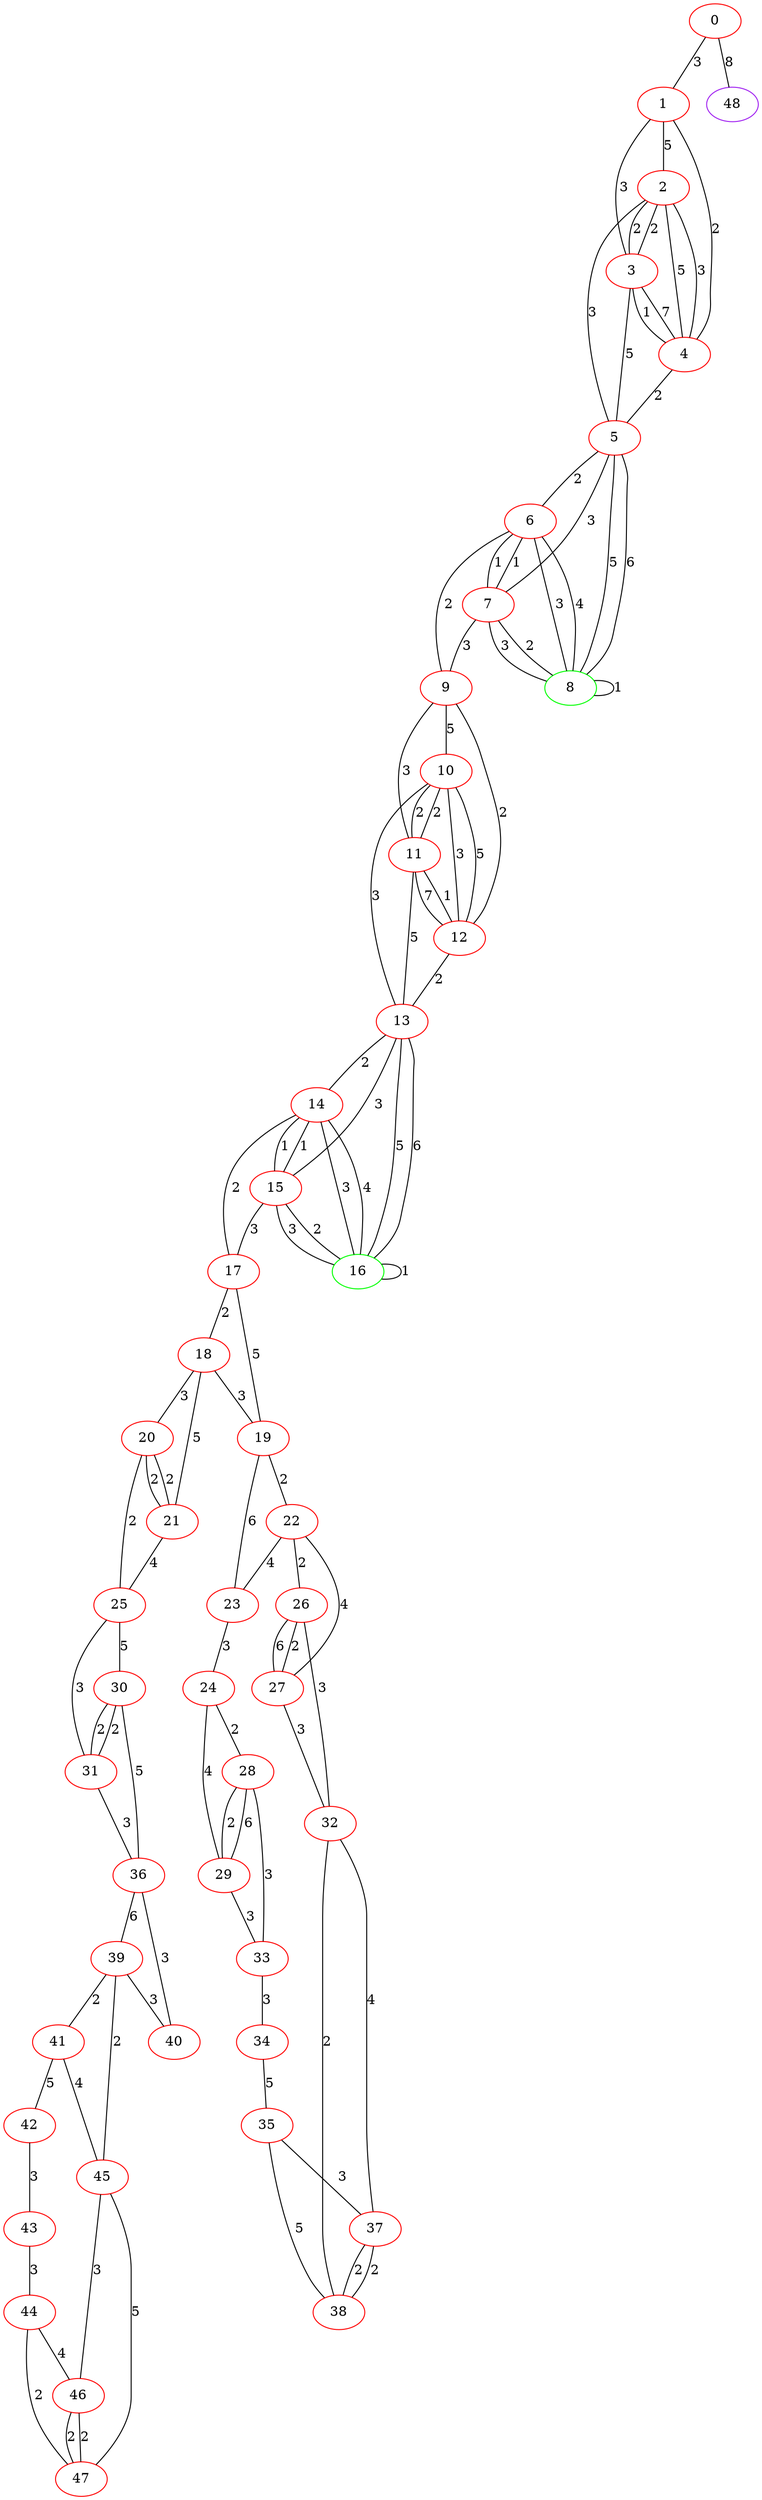graph "" {
0 [color=red, weight=1];
1 [color=red, weight=1];
2 [color=red, weight=1];
3 [color=red, weight=1];
4 [color=red, weight=1];
5 [color=red, weight=1];
6 [color=red, weight=1];
7 [color=red, weight=1];
8 [color=green, weight=2];
9 [color=red, weight=1];
10 [color=red, weight=1];
11 [color=red, weight=1];
12 [color=red, weight=1];
13 [color=red, weight=1];
14 [color=red, weight=1];
15 [color=red, weight=1];
16 [color=green, weight=2];
17 [color=red, weight=1];
18 [color=red, weight=1];
19 [color=red, weight=1];
20 [color=red, weight=1];
21 [color=red, weight=1];
22 [color=red, weight=1];
23 [color=red, weight=1];
24 [color=red, weight=1];
25 [color=red, weight=1];
26 [color=red, weight=1];
27 [color=red, weight=1];
28 [color=red, weight=1];
29 [color=red, weight=1];
30 [color=red, weight=1];
31 [color=red, weight=1];
32 [color=red, weight=1];
33 [color=red, weight=1];
34 [color=red, weight=1];
35 [color=red, weight=1];
36 [color=red, weight=1];
37 [color=red, weight=1];
38 [color=red, weight=1];
39 [color=red, weight=1];
40 [color=red, weight=1];
41 [color=red, weight=1];
42 [color=red, weight=1];
43 [color=red, weight=1];
44 [color=red, weight=1];
45 [color=red, weight=1];
46 [color=red, weight=1];
47 [color=red, weight=1];
48 [color=purple, weight=4];
0 -- 48  [key=0, label=8];
0 -- 1  [key=0, label=3];
1 -- 2  [key=0, label=5];
1 -- 3  [key=0, label=3];
1 -- 4  [key=0, label=2];
2 -- 3  [key=0, label=2];
2 -- 3  [key=1, label=2];
2 -- 4  [key=0, label=5];
2 -- 4  [key=1, label=3];
2 -- 5  [key=0, label=3];
3 -- 4  [key=0, label=7];
3 -- 4  [key=1, label=1];
3 -- 5  [key=0, label=5];
4 -- 5  [key=0, label=2];
5 -- 6  [key=0, label=2];
5 -- 7  [key=0, label=3];
5 -- 8  [key=0, label=5];
5 -- 8  [key=1, label=6];
6 -- 8  [key=0, label=3];
6 -- 8  [key=1, label=4];
6 -- 9  [key=0, label=2];
6 -- 7  [key=0, label=1];
6 -- 7  [key=1, label=1];
7 -- 8  [key=0, label=2];
7 -- 8  [key=1, label=3];
7 -- 9  [key=0, label=3];
8 -- 8  [key=0, label=1];
9 -- 10  [key=0, label=5];
9 -- 11  [key=0, label=3];
9 -- 12  [key=0, label=2];
10 -- 11  [key=0, label=2];
10 -- 11  [key=1, label=2];
10 -- 12  [key=0, label=3];
10 -- 12  [key=1, label=5];
10 -- 13  [key=0, label=3];
11 -- 12  [key=0, label=1];
11 -- 12  [key=1, label=7];
11 -- 13  [key=0, label=5];
12 -- 13  [key=0, label=2];
13 -- 14  [key=0, label=2];
13 -- 15  [key=0, label=3];
13 -- 16  [key=0, label=5];
13 -- 16  [key=1, label=6];
14 -- 16  [key=0, label=3];
14 -- 16  [key=1, label=4];
14 -- 17  [key=0, label=2];
14 -- 15  [key=0, label=1];
14 -- 15  [key=1, label=1];
15 -- 16  [key=0, label=2];
15 -- 16  [key=1, label=3];
15 -- 17  [key=0, label=3];
16 -- 16  [key=0, label=1];
17 -- 18  [key=0, label=2];
17 -- 19  [key=0, label=5];
18 -- 19  [key=0, label=3];
18 -- 20  [key=0, label=3];
18 -- 21  [key=0, label=5];
19 -- 22  [key=0, label=2];
19 -- 23  [key=0, label=6];
20 -- 25  [key=0, label=2];
20 -- 21  [key=0, label=2];
20 -- 21  [key=1, label=2];
21 -- 25  [key=0, label=4];
22 -- 26  [key=0, label=2];
22 -- 27  [key=0, label=4];
22 -- 23  [key=0, label=4];
23 -- 24  [key=0, label=3];
24 -- 28  [key=0, label=2];
24 -- 29  [key=0, label=4];
25 -- 30  [key=0, label=5];
25 -- 31  [key=0, label=3];
26 -- 32  [key=0, label=3];
26 -- 27  [key=0, label=2];
26 -- 27  [key=1, label=6];
27 -- 32  [key=0, label=3];
28 -- 33  [key=0, label=3];
28 -- 29  [key=0, label=6];
28 -- 29  [key=1, label=2];
29 -- 33  [key=0, label=3];
30 -- 36  [key=0, label=5];
30 -- 31  [key=0, label=2];
30 -- 31  [key=1, label=2];
31 -- 36  [key=0, label=3];
32 -- 37  [key=0, label=4];
32 -- 38  [key=0, label=2];
33 -- 34  [key=0, label=3];
34 -- 35  [key=0, label=5];
35 -- 37  [key=0, label=3];
35 -- 38  [key=0, label=5];
36 -- 40  [key=0, label=3];
36 -- 39  [key=0, label=6];
37 -- 38  [key=0, label=2];
37 -- 38  [key=1, label=2];
39 -- 40  [key=0, label=3];
39 -- 41  [key=0, label=2];
39 -- 45  [key=0, label=2];
41 -- 42  [key=0, label=5];
41 -- 45  [key=0, label=4];
42 -- 43  [key=0, label=3];
43 -- 44  [key=0, label=3];
44 -- 46  [key=0, label=4];
44 -- 47  [key=0, label=2];
45 -- 46  [key=0, label=3];
45 -- 47  [key=0, label=5];
46 -- 47  [key=0, label=2];
46 -- 47  [key=1, label=2];
}
